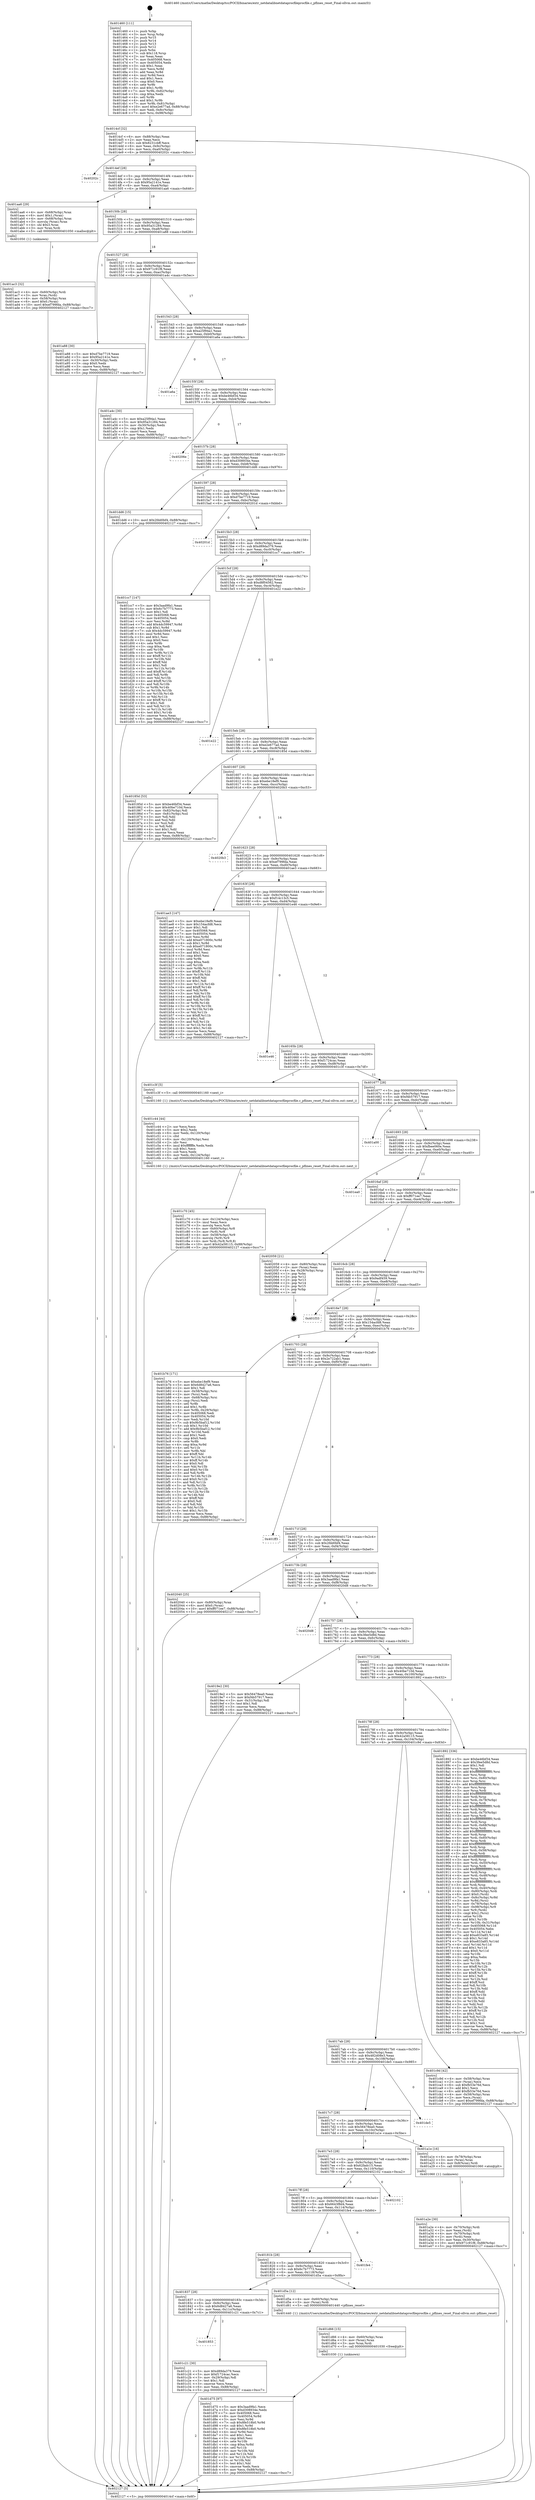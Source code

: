 digraph "0x401460" {
  label = "0x401460 (/mnt/c/Users/mathe/Desktop/tcc/POCII/binaries/extr_netdatalibnetdataprocfileprocfile.c_pflines_reset_Final-ollvm.out::main(0))"
  labelloc = "t"
  node[shape=record]

  Entry [label="",width=0.3,height=0.3,shape=circle,fillcolor=black,style=filled]
  "0x4014cf" [label="{
     0x4014cf [32]\l
     | [instrs]\l
     &nbsp;&nbsp;0x4014cf \<+6\>: mov -0x88(%rbp),%eax\l
     &nbsp;&nbsp;0x4014d5 \<+2\>: mov %eax,%ecx\l
     &nbsp;&nbsp;0x4014d7 \<+6\>: sub $0x8231cbff,%ecx\l
     &nbsp;&nbsp;0x4014dd \<+6\>: mov %eax,-0x9c(%rbp)\l
     &nbsp;&nbsp;0x4014e3 \<+6\>: mov %ecx,-0xa0(%rbp)\l
     &nbsp;&nbsp;0x4014e9 \<+6\>: je 000000000040202c \<main+0xbcc\>\l
  }"]
  "0x40202c" [label="{
     0x40202c\l
  }", style=dashed]
  "0x4014ef" [label="{
     0x4014ef [28]\l
     | [instrs]\l
     &nbsp;&nbsp;0x4014ef \<+5\>: jmp 00000000004014f4 \<main+0x94\>\l
     &nbsp;&nbsp;0x4014f4 \<+6\>: mov -0x9c(%rbp),%eax\l
     &nbsp;&nbsp;0x4014fa \<+5\>: sub $0x95a2141e,%eax\l
     &nbsp;&nbsp;0x4014ff \<+6\>: mov %eax,-0xa4(%rbp)\l
     &nbsp;&nbsp;0x401505 \<+6\>: je 0000000000401aa6 \<main+0x646\>\l
  }"]
  Exit [label="",width=0.3,height=0.3,shape=circle,fillcolor=black,style=filled,peripheries=2]
  "0x401aa6" [label="{
     0x401aa6 [29]\l
     | [instrs]\l
     &nbsp;&nbsp;0x401aa6 \<+4\>: mov -0x68(%rbp),%rax\l
     &nbsp;&nbsp;0x401aaa \<+6\>: movl $0x1,(%rax)\l
     &nbsp;&nbsp;0x401ab0 \<+4\>: mov -0x68(%rbp),%rax\l
     &nbsp;&nbsp;0x401ab4 \<+3\>: movslq (%rax),%rax\l
     &nbsp;&nbsp;0x401ab7 \<+4\>: shl $0x3,%rax\l
     &nbsp;&nbsp;0x401abb \<+3\>: mov %rax,%rdi\l
     &nbsp;&nbsp;0x401abe \<+5\>: call 0000000000401050 \<malloc@plt\>\l
     | [calls]\l
     &nbsp;&nbsp;0x401050 \{1\} (unknown)\l
  }"]
  "0x40150b" [label="{
     0x40150b [28]\l
     | [instrs]\l
     &nbsp;&nbsp;0x40150b \<+5\>: jmp 0000000000401510 \<main+0xb0\>\l
     &nbsp;&nbsp;0x401510 \<+6\>: mov -0x9c(%rbp),%eax\l
     &nbsp;&nbsp;0x401516 \<+5\>: sub $0x95a31284,%eax\l
     &nbsp;&nbsp;0x40151b \<+6\>: mov %eax,-0xa8(%rbp)\l
     &nbsp;&nbsp;0x401521 \<+6\>: je 0000000000401a88 \<main+0x628\>\l
  }"]
  "0x401d75" [label="{
     0x401d75 [97]\l
     | [instrs]\l
     &nbsp;&nbsp;0x401d75 \<+5\>: mov $0x3aad9fa1,%ecx\l
     &nbsp;&nbsp;0x401d7a \<+5\>: mov $0xd308934e,%edx\l
     &nbsp;&nbsp;0x401d7f \<+7\>: mov 0x405068,%esi\l
     &nbsp;&nbsp;0x401d86 \<+8\>: mov 0x405054,%r8d\l
     &nbsp;&nbsp;0x401d8e \<+3\>: mov %esi,%r9d\l
     &nbsp;&nbsp;0x401d91 \<+7\>: sub $0x8fe518b0,%r9d\l
     &nbsp;&nbsp;0x401d98 \<+4\>: sub $0x1,%r9d\l
     &nbsp;&nbsp;0x401d9c \<+7\>: add $0x8fe518b0,%r9d\l
     &nbsp;&nbsp;0x401da3 \<+4\>: imul %r9d,%esi\l
     &nbsp;&nbsp;0x401da7 \<+3\>: and $0x1,%esi\l
     &nbsp;&nbsp;0x401daa \<+3\>: cmp $0x0,%esi\l
     &nbsp;&nbsp;0x401dad \<+4\>: sete %r10b\l
     &nbsp;&nbsp;0x401db1 \<+4\>: cmp $0xa,%r8d\l
     &nbsp;&nbsp;0x401db5 \<+4\>: setl %r11b\l
     &nbsp;&nbsp;0x401db9 \<+3\>: mov %r10b,%bl\l
     &nbsp;&nbsp;0x401dbc \<+3\>: and %r11b,%bl\l
     &nbsp;&nbsp;0x401dbf \<+3\>: xor %r11b,%r10b\l
     &nbsp;&nbsp;0x401dc2 \<+3\>: or %r10b,%bl\l
     &nbsp;&nbsp;0x401dc5 \<+3\>: test $0x1,%bl\l
     &nbsp;&nbsp;0x401dc8 \<+3\>: cmovne %edx,%ecx\l
     &nbsp;&nbsp;0x401dcb \<+6\>: mov %ecx,-0x88(%rbp)\l
     &nbsp;&nbsp;0x401dd1 \<+5\>: jmp 0000000000402127 \<main+0xcc7\>\l
  }"]
  "0x401a88" [label="{
     0x401a88 [30]\l
     | [instrs]\l
     &nbsp;&nbsp;0x401a88 \<+5\>: mov $0xd7be7719,%eax\l
     &nbsp;&nbsp;0x401a8d \<+5\>: mov $0x95a2141e,%ecx\l
     &nbsp;&nbsp;0x401a92 \<+3\>: mov -0x30(%rbp),%edx\l
     &nbsp;&nbsp;0x401a95 \<+3\>: cmp $0x0,%edx\l
     &nbsp;&nbsp;0x401a98 \<+3\>: cmove %ecx,%eax\l
     &nbsp;&nbsp;0x401a9b \<+6\>: mov %eax,-0x88(%rbp)\l
     &nbsp;&nbsp;0x401aa1 \<+5\>: jmp 0000000000402127 \<main+0xcc7\>\l
  }"]
  "0x401527" [label="{
     0x401527 [28]\l
     | [instrs]\l
     &nbsp;&nbsp;0x401527 \<+5\>: jmp 000000000040152c \<main+0xcc\>\l
     &nbsp;&nbsp;0x40152c \<+6\>: mov -0x9c(%rbp),%eax\l
     &nbsp;&nbsp;0x401532 \<+5\>: sub $0x971c91f8,%eax\l
     &nbsp;&nbsp;0x401537 \<+6\>: mov %eax,-0xac(%rbp)\l
     &nbsp;&nbsp;0x40153d \<+6\>: je 0000000000401a4c \<main+0x5ec\>\l
  }"]
  "0x401d66" [label="{
     0x401d66 [15]\l
     | [instrs]\l
     &nbsp;&nbsp;0x401d66 \<+4\>: mov -0x60(%rbp),%rax\l
     &nbsp;&nbsp;0x401d6a \<+3\>: mov (%rax),%rax\l
     &nbsp;&nbsp;0x401d6d \<+3\>: mov %rax,%rdi\l
     &nbsp;&nbsp;0x401d70 \<+5\>: call 0000000000401030 \<free@plt\>\l
     | [calls]\l
     &nbsp;&nbsp;0x401030 \{1\} (unknown)\l
  }"]
  "0x401a4c" [label="{
     0x401a4c [30]\l
     | [instrs]\l
     &nbsp;&nbsp;0x401a4c \<+5\>: mov $0xa25f94a1,%eax\l
     &nbsp;&nbsp;0x401a51 \<+5\>: mov $0x95a31284,%ecx\l
     &nbsp;&nbsp;0x401a56 \<+3\>: mov -0x30(%rbp),%edx\l
     &nbsp;&nbsp;0x401a59 \<+3\>: cmp $0x1,%edx\l
     &nbsp;&nbsp;0x401a5c \<+3\>: cmovl %ecx,%eax\l
     &nbsp;&nbsp;0x401a5f \<+6\>: mov %eax,-0x88(%rbp)\l
     &nbsp;&nbsp;0x401a65 \<+5\>: jmp 0000000000402127 \<main+0xcc7\>\l
  }"]
  "0x401543" [label="{
     0x401543 [28]\l
     | [instrs]\l
     &nbsp;&nbsp;0x401543 \<+5\>: jmp 0000000000401548 \<main+0xe8\>\l
     &nbsp;&nbsp;0x401548 \<+6\>: mov -0x9c(%rbp),%eax\l
     &nbsp;&nbsp;0x40154e \<+5\>: sub $0xa25f94a1,%eax\l
     &nbsp;&nbsp;0x401553 \<+6\>: mov %eax,-0xb0(%rbp)\l
     &nbsp;&nbsp;0x401559 \<+6\>: je 0000000000401a6a \<main+0x60a\>\l
  }"]
  "0x401c70" [label="{
     0x401c70 [45]\l
     | [instrs]\l
     &nbsp;&nbsp;0x401c70 \<+6\>: mov -0x124(%rbp),%ecx\l
     &nbsp;&nbsp;0x401c76 \<+3\>: imul %eax,%ecx\l
     &nbsp;&nbsp;0x401c79 \<+3\>: movslq %ecx,%rdi\l
     &nbsp;&nbsp;0x401c7c \<+4\>: mov -0x60(%rbp),%r8\l
     &nbsp;&nbsp;0x401c80 \<+3\>: mov (%r8),%r8\l
     &nbsp;&nbsp;0x401c83 \<+4\>: mov -0x58(%rbp),%r9\l
     &nbsp;&nbsp;0x401c87 \<+3\>: movslq (%r9),%r9\l
     &nbsp;&nbsp;0x401c8a \<+4\>: mov %rdi,(%r8,%r9,8)\l
     &nbsp;&nbsp;0x401c8e \<+10\>: movl $0x42a58115,-0x88(%rbp)\l
     &nbsp;&nbsp;0x401c98 \<+5\>: jmp 0000000000402127 \<main+0xcc7\>\l
  }"]
  "0x401a6a" [label="{
     0x401a6a\l
  }", style=dashed]
  "0x40155f" [label="{
     0x40155f [28]\l
     | [instrs]\l
     &nbsp;&nbsp;0x40155f \<+5\>: jmp 0000000000401564 \<main+0x104\>\l
     &nbsp;&nbsp;0x401564 \<+6\>: mov -0x9c(%rbp),%eax\l
     &nbsp;&nbsp;0x40156a \<+5\>: sub $0xbe46bf34,%eax\l
     &nbsp;&nbsp;0x40156f \<+6\>: mov %eax,-0xb4(%rbp)\l
     &nbsp;&nbsp;0x401575 \<+6\>: je 000000000040206e \<main+0xc0e\>\l
  }"]
  "0x401c44" [label="{
     0x401c44 [44]\l
     | [instrs]\l
     &nbsp;&nbsp;0x401c44 \<+2\>: xor %ecx,%ecx\l
     &nbsp;&nbsp;0x401c46 \<+5\>: mov $0x2,%edx\l
     &nbsp;&nbsp;0x401c4b \<+6\>: mov %edx,-0x120(%rbp)\l
     &nbsp;&nbsp;0x401c51 \<+1\>: cltd\l
     &nbsp;&nbsp;0x401c52 \<+6\>: mov -0x120(%rbp),%esi\l
     &nbsp;&nbsp;0x401c58 \<+2\>: idiv %esi\l
     &nbsp;&nbsp;0x401c5a \<+6\>: imul $0xfffffffe,%edx,%edx\l
     &nbsp;&nbsp;0x401c60 \<+3\>: sub $0x1,%ecx\l
     &nbsp;&nbsp;0x401c63 \<+2\>: sub %ecx,%edx\l
     &nbsp;&nbsp;0x401c65 \<+6\>: mov %edx,-0x124(%rbp)\l
     &nbsp;&nbsp;0x401c6b \<+5\>: call 0000000000401160 \<next_i\>\l
     | [calls]\l
     &nbsp;&nbsp;0x401160 \{1\} (/mnt/c/Users/mathe/Desktop/tcc/POCII/binaries/extr_netdatalibnetdataprocfileprocfile.c_pflines_reset_Final-ollvm.out::next_i)\l
  }"]
  "0x40206e" [label="{
     0x40206e\l
  }", style=dashed]
  "0x40157b" [label="{
     0x40157b [28]\l
     | [instrs]\l
     &nbsp;&nbsp;0x40157b \<+5\>: jmp 0000000000401580 \<main+0x120\>\l
     &nbsp;&nbsp;0x401580 \<+6\>: mov -0x9c(%rbp),%eax\l
     &nbsp;&nbsp;0x401586 \<+5\>: sub $0xd308934e,%eax\l
     &nbsp;&nbsp;0x40158b \<+6\>: mov %eax,-0xb8(%rbp)\l
     &nbsp;&nbsp;0x401591 \<+6\>: je 0000000000401dd6 \<main+0x976\>\l
  }"]
  "0x401853" [label="{
     0x401853\l
  }", style=dashed]
  "0x401dd6" [label="{
     0x401dd6 [15]\l
     | [instrs]\l
     &nbsp;&nbsp;0x401dd6 \<+10\>: movl $0x2fdd0bf4,-0x88(%rbp)\l
     &nbsp;&nbsp;0x401de0 \<+5\>: jmp 0000000000402127 \<main+0xcc7\>\l
  }"]
  "0x401597" [label="{
     0x401597 [28]\l
     | [instrs]\l
     &nbsp;&nbsp;0x401597 \<+5\>: jmp 000000000040159c \<main+0x13c\>\l
     &nbsp;&nbsp;0x40159c \<+6\>: mov -0x9c(%rbp),%eax\l
     &nbsp;&nbsp;0x4015a2 \<+5\>: sub $0xd7be7719,%eax\l
     &nbsp;&nbsp;0x4015a7 \<+6\>: mov %eax,-0xbc(%rbp)\l
     &nbsp;&nbsp;0x4015ad \<+6\>: je 000000000040201d \<main+0xbbd\>\l
  }"]
  "0x401c21" [label="{
     0x401c21 [30]\l
     | [instrs]\l
     &nbsp;&nbsp;0x401c21 \<+5\>: mov $0xd89da379,%eax\l
     &nbsp;&nbsp;0x401c26 \<+5\>: mov $0xf1724cac,%ecx\l
     &nbsp;&nbsp;0x401c2b \<+3\>: mov -0x29(%rbp),%dl\l
     &nbsp;&nbsp;0x401c2e \<+3\>: test $0x1,%dl\l
     &nbsp;&nbsp;0x401c31 \<+3\>: cmovne %ecx,%eax\l
     &nbsp;&nbsp;0x401c34 \<+6\>: mov %eax,-0x88(%rbp)\l
     &nbsp;&nbsp;0x401c3a \<+5\>: jmp 0000000000402127 \<main+0xcc7\>\l
  }"]
  "0x40201d" [label="{
     0x40201d\l
  }", style=dashed]
  "0x4015b3" [label="{
     0x4015b3 [28]\l
     | [instrs]\l
     &nbsp;&nbsp;0x4015b3 \<+5\>: jmp 00000000004015b8 \<main+0x158\>\l
     &nbsp;&nbsp;0x4015b8 \<+6\>: mov -0x9c(%rbp),%eax\l
     &nbsp;&nbsp;0x4015be \<+5\>: sub $0xd89da379,%eax\l
     &nbsp;&nbsp;0x4015c3 \<+6\>: mov %eax,-0xc0(%rbp)\l
     &nbsp;&nbsp;0x4015c9 \<+6\>: je 0000000000401cc7 \<main+0x867\>\l
  }"]
  "0x401837" [label="{
     0x401837 [28]\l
     | [instrs]\l
     &nbsp;&nbsp;0x401837 \<+5\>: jmp 000000000040183c \<main+0x3dc\>\l
     &nbsp;&nbsp;0x40183c \<+6\>: mov -0x9c(%rbp),%eax\l
     &nbsp;&nbsp;0x401842 \<+5\>: sub $0x6d8427a6,%eax\l
     &nbsp;&nbsp;0x401847 \<+6\>: mov %eax,-0x11c(%rbp)\l
     &nbsp;&nbsp;0x40184d \<+6\>: je 0000000000401c21 \<main+0x7c1\>\l
  }"]
  "0x401cc7" [label="{
     0x401cc7 [147]\l
     | [instrs]\l
     &nbsp;&nbsp;0x401cc7 \<+5\>: mov $0x3aad9fa1,%eax\l
     &nbsp;&nbsp;0x401ccc \<+5\>: mov $0x6c7b7773,%ecx\l
     &nbsp;&nbsp;0x401cd1 \<+2\>: mov $0x1,%dl\l
     &nbsp;&nbsp;0x401cd3 \<+7\>: mov 0x405068,%esi\l
     &nbsp;&nbsp;0x401cda \<+7\>: mov 0x405054,%edi\l
     &nbsp;&nbsp;0x401ce1 \<+3\>: mov %esi,%r8d\l
     &nbsp;&nbsp;0x401ce4 \<+7\>: add $0x4dc59947,%r8d\l
     &nbsp;&nbsp;0x401ceb \<+4\>: sub $0x1,%r8d\l
     &nbsp;&nbsp;0x401cef \<+7\>: sub $0x4dc59947,%r8d\l
     &nbsp;&nbsp;0x401cf6 \<+4\>: imul %r8d,%esi\l
     &nbsp;&nbsp;0x401cfa \<+3\>: and $0x1,%esi\l
     &nbsp;&nbsp;0x401cfd \<+3\>: cmp $0x0,%esi\l
     &nbsp;&nbsp;0x401d00 \<+4\>: sete %r9b\l
     &nbsp;&nbsp;0x401d04 \<+3\>: cmp $0xa,%edi\l
     &nbsp;&nbsp;0x401d07 \<+4\>: setl %r10b\l
     &nbsp;&nbsp;0x401d0b \<+3\>: mov %r9b,%r11b\l
     &nbsp;&nbsp;0x401d0e \<+4\>: xor $0xff,%r11b\l
     &nbsp;&nbsp;0x401d12 \<+3\>: mov %r10b,%bl\l
     &nbsp;&nbsp;0x401d15 \<+3\>: xor $0xff,%bl\l
     &nbsp;&nbsp;0x401d18 \<+3\>: xor $0x1,%dl\l
     &nbsp;&nbsp;0x401d1b \<+3\>: mov %r11b,%r14b\l
     &nbsp;&nbsp;0x401d1e \<+4\>: and $0xff,%r14b\l
     &nbsp;&nbsp;0x401d22 \<+3\>: and %dl,%r9b\l
     &nbsp;&nbsp;0x401d25 \<+3\>: mov %bl,%r15b\l
     &nbsp;&nbsp;0x401d28 \<+4\>: and $0xff,%r15b\l
     &nbsp;&nbsp;0x401d2c \<+3\>: and %dl,%r10b\l
     &nbsp;&nbsp;0x401d2f \<+3\>: or %r9b,%r14b\l
     &nbsp;&nbsp;0x401d32 \<+3\>: or %r10b,%r15b\l
     &nbsp;&nbsp;0x401d35 \<+3\>: xor %r15b,%r14b\l
     &nbsp;&nbsp;0x401d38 \<+3\>: or %bl,%r11b\l
     &nbsp;&nbsp;0x401d3b \<+4\>: xor $0xff,%r11b\l
     &nbsp;&nbsp;0x401d3f \<+3\>: or $0x1,%dl\l
     &nbsp;&nbsp;0x401d42 \<+3\>: and %dl,%r11b\l
     &nbsp;&nbsp;0x401d45 \<+3\>: or %r11b,%r14b\l
     &nbsp;&nbsp;0x401d48 \<+4\>: test $0x1,%r14b\l
     &nbsp;&nbsp;0x401d4c \<+3\>: cmovne %ecx,%eax\l
     &nbsp;&nbsp;0x401d4f \<+6\>: mov %eax,-0x88(%rbp)\l
     &nbsp;&nbsp;0x401d55 \<+5\>: jmp 0000000000402127 \<main+0xcc7\>\l
  }"]
  "0x4015cf" [label="{
     0x4015cf [28]\l
     | [instrs]\l
     &nbsp;&nbsp;0x4015cf \<+5\>: jmp 00000000004015d4 \<main+0x174\>\l
     &nbsp;&nbsp;0x4015d4 \<+6\>: mov -0x9c(%rbp),%eax\l
     &nbsp;&nbsp;0x4015da \<+5\>: sub $0xd8f04562,%eax\l
     &nbsp;&nbsp;0x4015df \<+6\>: mov %eax,-0xc4(%rbp)\l
     &nbsp;&nbsp;0x4015e5 \<+6\>: je 0000000000401e22 \<main+0x9c2\>\l
  }"]
  "0x401d5a" [label="{
     0x401d5a [12]\l
     | [instrs]\l
     &nbsp;&nbsp;0x401d5a \<+4\>: mov -0x60(%rbp),%rax\l
     &nbsp;&nbsp;0x401d5e \<+3\>: mov (%rax),%rdi\l
     &nbsp;&nbsp;0x401d61 \<+5\>: call 0000000000401440 \<pflines_reset\>\l
     | [calls]\l
     &nbsp;&nbsp;0x401440 \{1\} (/mnt/c/Users/mathe/Desktop/tcc/POCII/binaries/extr_netdatalibnetdataprocfileprocfile.c_pflines_reset_Final-ollvm.out::pflines_reset)\l
  }"]
  "0x401e22" [label="{
     0x401e22\l
  }", style=dashed]
  "0x4015eb" [label="{
     0x4015eb [28]\l
     | [instrs]\l
     &nbsp;&nbsp;0x4015eb \<+5\>: jmp 00000000004015f0 \<main+0x190\>\l
     &nbsp;&nbsp;0x4015f0 \<+6\>: mov -0x9c(%rbp),%eax\l
     &nbsp;&nbsp;0x4015f6 \<+5\>: sub $0xe2e677ad,%eax\l
     &nbsp;&nbsp;0x4015fb \<+6\>: mov %eax,-0xc8(%rbp)\l
     &nbsp;&nbsp;0x401601 \<+6\>: je 000000000040185d \<main+0x3fd\>\l
  }"]
  "0x40181b" [label="{
     0x40181b [28]\l
     | [instrs]\l
     &nbsp;&nbsp;0x40181b \<+5\>: jmp 0000000000401820 \<main+0x3c0\>\l
     &nbsp;&nbsp;0x401820 \<+6\>: mov -0x9c(%rbp),%eax\l
     &nbsp;&nbsp;0x401826 \<+5\>: sub $0x6c7b7773,%eax\l
     &nbsp;&nbsp;0x40182b \<+6\>: mov %eax,-0x118(%rbp)\l
     &nbsp;&nbsp;0x401831 \<+6\>: je 0000000000401d5a \<main+0x8fa\>\l
  }"]
  "0x40185d" [label="{
     0x40185d [53]\l
     | [instrs]\l
     &nbsp;&nbsp;0x40185d \<+5\>: mov $0xbe46bf34,%eax\l
     &nbsp;&nbsp;0x401862 \<+5\>: mov $0x40be710d,%ecx\l
     &nbsp;&nbsp;0x401867 \<+6\>: mov -0x82(%rbp),%dl\l
     &nbsp;&nbsp;0x40186d \<+7\>: mov -0x81(%rbp),%sil\l
     &nbsp;&nbsp;0x401874 \<+3\>: mov %dl,%dil\l
     &nbsp;&nbsp;0x401877 \<+3\>: and %sil,%dil\l
     &nbsp;&nbsp;0x40187a \<+3\>: xor %sil,%dl\l
     &nbsp;&nbsp;0x40187d \<+3\>: or %dl,%dil\l
     &nbsp;&nbsp;0x401880 \<+4\>: test $0x1,%dil\l
     &nbsp;&nbsp;0x401884 \<+3\>: cmovne %ecx,%eax\l
     &nbsp;&nbsp;0x401887 \<+6\>: mov %eax,-0x88(%rbp)\l
     &nbsp;&nbsp;0x40188d \<+5\>: jmp 0000000000402127 \<main+0xcc7\>\l
  }"]
  "0x401607" [label="{
     0x401607 [28]\l
     | [instrs]\l
     &nbsp;&nbsp;0x401607 \<+5\>: jmp 000000000040160c \<main+0x1ac\>\l
     &nbsp;&nbsp;0x40160c \<+6\>: mov -0x9c(%rbp),%eax\l
     &nbsp;&nbsp;0x401612 \<+5\>: sub $0xebe18ef9,%eax\l
     &nbsp;&nbsp;0x401617 \<+6\>: mov %eax,-0xcc(%rbp)\l
     &nbsp;&nbsp;0x40161d \<+6\>: je 00000000004020b3 \<main+0xc53\>\l
  }"]
  "0x402127" [label="{
     0x402127 [5]\l
     | [instrs]\l
     &nbsp;&nbsp;0x402127 \<+5\>: jmp 00000000004014cf \<main+0x6f\>\l
  }"]
  "0x401460" [label="{
     0x401460 [111]\l
     | [instrs]\l
     &nbsp;&nbsp;0x401460 \<+1\>: push %rbp\l
     &nbsp;&nbsp;0x401461 \<+3\>: mov %rsp,%rbp\l
     &nbsp;&nbsp;0x401464 \<+2\>: push %r15\l
     &nbsp;&nbsp;0x401466 \<+2\>: push %r14\l
     &nbsp;&nbsp;0x401468 \<+2\>: push %r13\l
     &nbsp;&nbsp;0x40146a \<+2\>: push %r12\l
     &nbsp;&nbsp;0x40146c \<+1\>: push %rbx\l
     &nbsp;&nbsp;0x40146d \<+7\>: sub $0x118,%rsp\l
     &nbsp;&nbsp;0x401474 \<+2\>: xor %eax,%eax\l
     &nbsp;&nbsp;0x401476 \<+7\>: mov 0x405068,%ecx\l
     &nbsp;&nbsp;0x40147d \<+7\>: mov 0x405054,%edx\l
     &nbsp;&nbsp;0x401484 \<+3\>: sub $0x1,%eax\l
     &nbsp;&nbsp;0x401487 \<+3\>: mov %ecx,%r8d\l
     &nbsp;&nbsp;0x40148a \<+3\>: add %eax,%r8d\l
     &nbsp;&nbsp;0x40148d \<+4\>: imul %r8d,%ecx\l
     &nbsp;&nbsp;0x401491 \<+3\>: and $0x1,%ecx\l
     &nbsp;&nbsp;0x401494 \<+3\>: cmp $0x0,%ecx\l
     &nbsp;&nbsp;0x401497 \<+4\>: sete %r9b\l
     &nbsp;&nbsp;0x40149b \<+4\>: and $0x1,%r9b\l
     &nbsp;&nbsp;0x40149f \<+7\>: mov %r9b,-0x82(%rbp)\l
     &nbsp;&nbsp;0x4014a6 \<+3\>: cmp $0xa,%edx\l
     &nbsp;&nbsp;0x4014a9 \<+4\>: setl %r9b\l
     &nbsp;&nbsp;0x4014ad \<+4\>: and $0x1,%r9b\l
     &nbsp;&nbsp;0x4014b1 \<+7\>: mov %r9b,-0x81(%rbp)\l
     &nbsp;&nbsp;0x4014b8 \<+10\>: movl $0xe2e677ad,-0x88(%rbp)\l
     &nbsp;&nbsp;0x4014c2 \<+6\>: mov %edi,-0x8c(%rbp)\l
     &nbsp;&nbsp;0x4014c8 \<+7\>: mov %rsi,-0x98(%rbp)\l
  }"]
  "0x401fe4" [label="{
     0x401fe4\l
  }", style=dashed]
  "0x4020b3" [label="{
     0x4020b3\l
  }", style=dashed]
  "0x401623" [label="{
     0x401623 [28]\l
     | [instrs]\l
     &nbsp;&nbsp;0x401623 \<+5\>: jmp 0000000000401628 \<main+0x1c8\>\l
     &nbsp;&nbsp;0x401628 \<+6\>: mov -0x9c(%rbp),%eax\l
     &nbsp;&nbsp;0x40162e \<+5\>: sub $0xef799fda,%eax\l
     &nbsp;&nbsp;0x401633 \<+6\>: mov %eax,-0xd0(%rbp)\l
     &nbsp;&nbsp;0x401639 \<+6\>: je 0000000000401ae3 \<main+0x683\>\l
  }"]
  "0x4017ff" [label="{
     0x4017ff [28]\l
     | [instrs]\l
     &nbsp;&nbsp;0x4017ff \<+5\>: jmp 0000000000401804 \<main+0x3a4\>\l
     &nbsp;&nbsp;0x401804 \<+6\>: mov -0x9c(%rbp),%eax\l
     &nbsp;&nbsp;0x40180a \<+5\>: sub $0x6643f8d4,%eax\l
     &nbsp;&nbsp;0x40180f \<+6\>: mov %eax,-0x114(%rbp)\l
     &nbsp;&nbsp;0x401815 \<+6\>: je 0000000000401fe4 \<main+0xb84\>\l
  }"]
  "0x401ae3" [label="{
     0x401ae3 [147]\l
     | [instrs]\l
     &nbsp;&nbsp;0x401ae3 \<+5\>: mov $0xebe18ef9,%eax\l
     &nbsp;&nbsp;0x401ae8 \<+5\>: mov $0x154acfd8,%ecx\l
     &nbsp;&nbsp;0x401aed \<+2\>: mov $0x1,%dl\l
     &nbsp;&nbsp;0x401aef \<+7\>: mov 0x405068,%esi\l
     &nbsp;&nbsp;0x401af6 \<+7\>: mov 0x405054,%edi\l
     &nbsp;&nbsp;0x401afd \<+3\>: mov %esi,%r8d\l
     &nbsp;&nbsp;0x401b00 \<+7\>: add $0xe071800c,%r8d\l
     &nbsp;&nbsp;0x401b07 \<+4\>: sub $0x1,%r8d\l
     &nbsp;&nbsp;0x401b0b \<+7\>: sub $0xe071800c,%r8d\l
     &nbsp;&nbsp;0x401b12 \<+4\>: imul %r8d,%esi\l
     &nbsp;&nbsp;0x401b16 \<+3\>: and $0x1,%esi\l
     &nbsp;&nbsp;0x401b19 \<+3\>: cmp $0x0,%esi\l
     &nbsp;&nbsp;0x401b1c \<+4\>: sete %r9b\l
     &nbsp;&nbsp;0x401b20 \<+3\>: cmp $0xa,%edi\l
     &nbsp;&nbsp;0x401b23 \<+4\>: setl %r10b\l
     &nbsp;&nbsp;0x401b27 \<+3\>: mov %r9b,%r11b\l
     &nbsp;&nbsp;0x401b2a \<+4\>: xor $0xff,%r11b\l
     &nbsp;&nbsp;0x401b2e \<+3\>: mov %r10b,%bl\l
     &nbsp;&nbsp;0x401b31 \<+3\>: xor $0xff,%bl\l
     &nbsp;&nbsp;0x401b34 \<+3\>: xor $0x1,%dl\l
     &nbsp;&nbsp;0x401b37 \<+3\>: mov %r11b,%r14b\l
     &nbsp;&nbsp;0x401b3a \<+4\>: and $0xff,%r14b\l
     &nbsp;&nbsp;0x401b3e \<+3\>: and %dl,%r9b\l
     &nbsp;&nbsp;0x401b41 \<+3\>: mov %bl,%r15b\l
     &nbsp;&nbsp;0x401b44 \<+4\>: and $0xff,%r15b\l
     &nbsp;&nbsp;0x401b48 \<+3\>: and %dl,%r10b\l
     &nbsp;&nbsp;0x401b4b \<+3\>: or %r9b,%r14b\l
     &nbsp;&nbsp;0x401b4e \<+3\>: or %r10b,%r15b\l
     &nbsp;&nbsp;0x401b51 \<+3\>: xor %r15b,%r14b\l
     &nbsp;&nbsp;0x401b54 \<+3\>: or %bl,%r11b\l
     &nbsp;&nbsp;0x401b57 \<+4\>: xor $0xff,%r11b\l
     &nbsp;&nbsp;0x401b5b \<+3\>: or $0x1,%dl\l
     &nbsp;&nbsp;0x401b5e \<+3\>: and %dl,%r11b\l
     &nbsp;&nbsp;0x401b61 \<+3\>: or %r11b,%r14b\l
     &nbsp;&nbsp;0x401b64 \<+4\>: test $0x1,%r14b\l
     &nbsp;&nbsp;0x401b68 \<+3\>: cmovne %ecx,%eax\l
     &nbsp;&nbsp;0x401b6b \<+6\>: mov %eax,-0x88(%rbp)\l
     &nbsp;&nbsp;0x401b71 \<+5\>: jmp 0000000000402127 \<main+0xcc7\>\l
  }"]
  "0x40163f" [label="{
     0x40163f [28]\l
     | [instrs]\l
     &nbsp;&nbsp;0x40163f \<+5\>: jmp 0000000000401644 \<main+0x1e4\>\l
     &nbsp;&nbsp;0x401644 \<+6\>: mov -0x9c(%rbp),%eax\l
     &nbsp;&nbsp;0x40164a \<+5\>: sub $0xf14c13c5,%eax\l
     &nbsp;&nbsp;0x40164f \<+6\>: mov %eax,-0xd4(%rbp)\l
     &nbsp;&nbsp;0x401655 \<+6\>: je 0000000000401e46 \<main+0x9e6\>\l
  }"]
  "0x402102" [label="{
     0x402102\l
  }", style=dashed]
  "0x401e46" [label="{
     0x401e46\l
  }", style=dashed]
  "0x40165b" [label="{
     0x40165b [28]\l
     | [instrs]\l
     &nbsp;&nbsp;0x40165b \<+5\>: jmp 0000000000401660 \<main+0x200\>\l
     &nbsp;&nbsp;0x401660 \<+6\>: mov -0x9c(%rbp),%eax\l
     &nbsp;&nbsp;0x401666 \<+5\>: sub $0xf1724cac,%eax\l
     &nbsp;&nbsp;0x40166b \<+6\>: mov %eax,-0xd8(%rbp)\l
     &nbsp;&nbsp;0x401671 \<+6\>: je 0000000000401c3f \<main+0x7df\>\l
  }"]
  "0x401ac3" [label="{
     0x401ac3 [32]\l
     | [instrs]\l
     &nbsp;&nbsp;0x401ac3 \<+4\>: mov -0x60(%rbp),%rdi\l
     &nbsp;&nbsp;0x401ac7 \<+3\>: mov %rax,(%rdi)\l
     &nbsp;&nbsp;0x401aca \<+4\>: mov -0x58(%rbp),%rax\l
     &nbsp;&nbsp;0x401ace \<+6\>: movl $0x0,(%rax)\l
     &nbsp;&nbsp;0x401ad4 \<+10\>: movl $0xef799fda,-0x88(%rbp)\l
     &nbsp;&nbsp;0x401ade \<+5\>: jmp 0000000000402127 \<main+0xcc7\>\l
  }"]
  "0x401c3f" [label="{
     0x401c3f [5]\l
     | [instrs]\l
     &nbsp;&nbsp;0x401c3f \<+5\>: call 0000000000401160 \<next_i\>\l
     | [calls]\l
     &nbsp;&nbsp;0x401160 \{1\} (/mnt/c/Users/mathe/Desktop/tcc/POCII/binaries/extr_netdatalibnetdataprocfileprocfile.c_pflines_reset_Final-ollvm.out::next_i)\l
  }"]
  "0x401677" [label="{
     0x401677 [28]\l
     | [instrs]\l
     &nbsp;&nbsp;0x401677 \<+5\>: jmp 000000000040167c \<main+0x21c\>\l
     &nbsp;&nbsp;0x40167c \<+6\>: mov -0x9c(%rbp),%eax\l
     &nbsp;&nbsp;0x401682 \<+5\>: sub $0xf4b57917,%eax\l
     &nbsp;&nbsp;0x401687 \<+6\>: mov %eax,-0xdc(%rbp)\l
     &nbsp;&nbsp;0x40168d \<+6\>: je 0000000000401a00 \<main+0x5a0\>\l
  }"]
  "0x401a2e" [label="{
     0x401a2e [30]\l
     | [instrs]\l
     &nbsp;&nbsp;0x401a2e \<+4\>: mov -0x70(%rbp),%rdi\l
     &nbsp;&nbsp;0x401a32 \<+2\>: mov %eax,(%rdi)\l
     &nbsp;&nbsp;0x401a34 \<+4\>: mov -0x70(%rbp),%rdi\l
     &nbsp;&nbsp;0x401a38 \<+2\>: mov (%rdi),%eax\l
     &nbsp;&nbsp;0x401a3a \<+3\>: mov %eax,-0x30(%rbp)\l
     &nbsp;&nbsp;0x401a3d \<+10\>: movl $0x971c91f8,-0x88(%rbp)\l
     &nbsp;&nbsp;0x401a47 \<+5\>: jmp 0000000000402127 \<main+0xcc7\>\l
  }"]
  "0x401a00" [label="{
     0x401a00\l
  }", style=dashed]
  "0x401693" [label="{
     0x401693 [28]\l
     | [instrs]\l
     &nbsp;&nbsp;0x401693 \<+5\>: jmp 0000000000401698 \<main+0x238\>\l
     &nbsp;&nbsp;0x401698 \<+6\>: mov -0x9c(%rbp),%eax\l
     &nbsp;&nbsp;0x40169e \<+5\>: sub $0xfbee060e,%eax\l
     &nbsp;&nbsp;0x4016a3 \<+6\>: mov %eax,-0xe0(%rbp)\l
     &nbsp;&nbsp;0x4016a9 \<+6\>: je 0000000000401ea0 \<main+0xa40\>\l
  }"]
  "0x4017e3" [label="{
     0x4017e3 [28]\l
     | [instrs]\l
     &nbsp;&nbsp;0x4017e3 \<+5\>: jmp 00000000004017e8 \<main+0x388\>\l
     &nbsp;&nbsp;0x4017e8 \<+6\>: mov -0x9c(%rbp),%eax\l
     &nbsp;&nbsp;0x4017ee \<+5\>: sub $0x62fadc15,%eax\l
     &nbsp;&nbsp;0x4017f3 \<+6\>: mov %eax,-0x110(%rbp)\l
     &nbsp;&nbsp;0x4017f9 \<+6\>: je 0000000000402102 \<main+0xca2\>\l
  }"]
  "0x401ea0" [label="{
     0x401ea0\l
  }", style=dashed]
  "0x4016af" [label="{
     0x4016af [28]\l
     | [instrs]\l
     &nbsp;&nbsp;0x4016af \<+5\>: jmp 00000000004016b4 \<main+0x254\>\l
     &nbsp;&nbsp;0x4016b4 \<+6\>: mov -0x9c(%rbp),%eax\l
     &nbsp;&nbsp;0x4016ba \<+5\>: sub $0xff071ee7,%eax\l
     &nbsp;&nbsp;0x4016bf \<+6\>: mov %eax,-0xe4(%rbp)\l
     &nbsp;&nbsp;0x4016c5 \<+6\>: je 0000000000402059 \<main+0xbf9\>\l
  }"]
  "0x401a1e" [label="{
     0x401a1e [16]\l
     | [instrs]\l
     &nbsp;&nbsp;0x401a1e \<+4\>: mov -0x78(%rbp),%rax\l
     &nbsp;&nbsp;0x401a22 \<+3\>: mov (%rax),%rax\l
     &nbsp;&nbsp;0x401a25 \<+4\>: mov 0x8(%rax),%rdi\l
     &nbsp;&nbsp;0x401a29 \<+5\>: call 0000000000401060 \<atoi@plt\>\l
     | [calls]\l
     &nbsp;&nbsp;0x401060 \{1\} (unknown)\l
  }"]
  "0x402059" [label="{
     0x402059 [21]\l
     | [instrs]\l
     &nbsp;&nbsp;0x402059 \<+4\>: mov -0x80(%rbp),%rax\l
     &nbsp;&nbsp;0x40205d \<+2\>: mov (%rax),%eax\l
     &nbsp;&nbsp;0x40205f \<+4\>: lea -0x28(%rbp),%rsp\l
     &nbsp;&nbsp;0x402063 \<+1\>: pop %rbx\l
     &nbsp;&nbsp;0x402064 \<+2\>: pop %r12\l
     &nbsp;&nbsp;0x402066 \<+2\>: pop %r13\l
     &nbsp;&nbsp;0x402068 \<+2\>: pop %r14\l
     &nbsp;&nbsp;0x40206a \<+2\>: pop %r15\l
     &nbsp;&nbsp;0x40206c \<+1\>: pop %rbp\l
     &nbsp;&nbsp;0x40206d \<+1\>: ret\l
  }"]
  "0x4016cb" [label="{
     0x4016cb [28]\l
     | [instrs]\l
     &nbsp;&nbsp;0x4016cb \<+5\>: jmp 00000000004016d0 \<main+0x270\>\l
     &nbsp;&nbsp;0x4016d0 \<+6\>: mov -0x9c(%rbp),%eax\l
     &nbsp;&nbsp;0x4016d6 \<+5\>: sub $0x9adf459,%eax\l
     &nbsp;&nbsp;0x4016db \<+6\>: mov %eax,-0xe8(%rbp)\l
     &nbsp;&nbsp;0x4016e1 \<+6\>: je 0000000000401f33 \<main+0xad3\>\l
  }"]
  "0x4017c7" [label="{
     0x4017c7 [28]\l
     | [instrs]\l
     &nbsp;&nbsp;0x4017c7 \<+5\>: jmp 00000000004017cc \<main+0x36c\>\l
     &nbsp;&nbsp;0x4017cc \<+6\>: mov -0x9c(%rbp),%eax\l
     &nbsp;&nbsp;0x4017d2 \<+5\>: sub $0x56478ea0,%eax\l
     &nbsp;&nbsp;0x4017d7 \<+6\>: mov %eax,-0x10c(%rbp)\l
     &nbsp;&nbsp;0x4017dd \<+6\>: je 0000000000401a1e \<main+0x5be\>\l
  }"]
  "0x401f33" [label="{
     0x401f33\l
  }", style=dashed]
  "0x4016e7" [label="{
     0x4016e7 [28]\l
     | [instrs]\l
     &nbsp;&nbsp;0x4016e7 \<+5\>: jmp 00000000004016ec \<main+0x28c\>\l
     &nbsp;&nbsp;0x4016ec \<+6\>: mov -0x9c(%rbp),%eax\l
     &nbsp;&nbsp;0x4016f2 \<+5\>: sub $0x154acfd8,%eax\l
     &nbsp;&nbsp;0x4016f7 \<+6\>: mov %eax,-0xec(%rbp)\l
     &nbsp;&nbsp;0x4016fd \<+6\>: je 0000000000401b76 \<main+0x716\>\l
  }"]
  "0x401de5" [label="{
     0x401de5\l
  }", style=dashed]
  "0x401b76" [label="{
     0x401b76 [171]\l
     | [instrs]\l
     &nbsp;&nbsp;0x401b76 \<+5\>: mov $0xebe18ef9,%eax\l
     &nbsp;&nbsp;0x401b7b \<+5\>: mov $0x6d8427a6,%ecx\l
     &nbsp;&nbsp;0x401b80 \<+2\>: mov $0x1,%dl\l
     &nbsp;&nbsp;0x401b82 \<+4\>: mov -0x58(%rbp),%rsi\l
     &nbsp;&nbsp;0x401b86 \<+2\>: mov (%rsi),%edi\l
     &nbsp;&nbsp;0x401b88 \<+4\>: mov -0x68(%rbp),%rsi\l
     &nbsp;&nbsp;0x401b8c \<+2\>: cmp (%rsi),%edi\l
     &nbsp;&nbsp;0x401b8e \<+4\>: setl %r8b\l
     &nbsp;&nbsp;0x401b92 \<+4\>: and $0x1,%r8b\l
     &nbsp;&nbsp;0x401b96 \<+4\>: mov %r8b,-0x29(%rbp)\l
     &nbsp;&nbsp;0x401b9a \<+7\>: mov 0x405068,%edi\l
     &nbsp;&nbsp;0x401ba1 \<+8\>: mov 0x405054,%r9d\l
     &nbsp;&nbsp;0x401ba9 \<+3\>: mov %edi,%r10d\l
     &nbsp;&nbsp;0x401bac \<+7\>: sub $0x9b5baf12,%r10d\l
     &nbsp;&nbsp;0x401bb3 \<+4\>: sub $0x1,%r10d\l
     &nbsp;&nbsp;0x401bb7 \<+7\>: add $0x9b5baf12,%r10d\l
     &nbsp;&nbsp;0x401bbe \<+4\>: imul %r10d,%edi\l
     &nbsp;&nbsp;0x401bc2 \<+3\>: and $0x1,%edi\l
     &nbsp;&nbsp;0x401bc5 \<+3\>: cmp $0x0,%edi\l
     &nbsp;&nbsp;0x401bc8 \<+4\>: sete %r8b\l
     &nbsp;&nbsp;0x401bcc \<+4\>: cmp $0xa,%r9d\l
     &nbsp;&nbsp;0x401bd0 \<+4\>: setl %r11b\l
     &nbsp;&nbsp;0x401bd4 \<+3\>: mov %r8b,%bl\l
     &nbsp;&nbsp;0x401bd7 \<+3\>: xor $0xff,%bl\l
     &nbsp;&nbsp;0x401bda \<+3\>: mov %r11b,%r14b\l
     &nbsp;&nbsp;0x401bdd \<+4\>: xor $0xff,%r14b\l
     &nbsp;&nbsp;0x401be1 \<+3\>: xor $0x0,%dl\l
     &nbsp;&nbsp;0x401be4 \<+3\>: mov %bl,%r15b\l
     &nbsp;&nbsp;0x401be7 \<+4\>: and $0x0,%r15b\l
     &nbsp;&nbsp;0x401beb \<+3\>: and %dl,%r8b\l
     &nbsp;&nbsp;0x401bee \<+3\>: mov %r14b,%r12b\l
     &nbsp;&nbsp;0x401bf1 \<+4\>: and $0x0,%r12b\l
     &nbsp;&nbsp;0x401bf5 \<+3\>: and %dl,%r11b\l
     &nbsp;&nbsp;0x401bf8 \<+3\>: or %r8b,%r15b\l
     &nbsp;&nbsp;0x401bfb \<+3\>: or %r11b,%r12b\l
     &nbsp;&nbsp;0x401bfe \<+3\>: xor %r12b,%r15b\l
     &nbsp;&nbsp;0x401c01 \<+3\>: or %r14b,%bl\l
     &nbsp;&nbsp;0x401c04 \<+3\>: xor $0xff,%bl\l
     &nbsp;&nbsp;0x401c07 \<+3\>: or $0x0,%dl\l
     &nbsp;&nbsp;0x401c0a \<+2\>: and %dl,%bl\l
     &nbsp;&nbsp;0x401c0c \<+3\>: or %bl,%r15b\l
     &nbsp;&nbsp;0x401c0f \<+4\>: test $0x1,%r15b\l
     &nbsp;&nbsp;0x401c13 \<+3\>: cmovne %ecx,%eax\l
     &nbsp;&nbsp;0x401c16 \<+6\>: mov %eax,-0x88(%rbp)\l
     &nbsp;&nbsp;0x401c1c \<+5\>: jmp 0000000000402127 \<main+0xcc7\>\l
  }"]
  "0x401703" [label="{
     0x401703 [28]\l
     | [instrs]\l
     &nbsp;&nbsp;0x401703 \<+5\>: jmp 0000000000401708 \<main+0x2a8\>\l
     &nbsp;&nbsp;0x401708 \<+6\>: mov -0x9c(%rbp),%eax\l
     &nbsp;&nbsp;0x40170e \<+5\>: sub $0x2e722ab1,%eax\l
     &nbsp;&nbsp;0x401713 \<+6\>: mov %eax,-0xf0(%rbp)\l
     &nbsp;&nbsp;0x401719 \<+6\>: je 0000000000401ff3 \<main+0xb93\>\l
  }"]
  "0x4017ab" [label="{
     0x4017ab [28]\l
     | [instrs]\l
     &nbsp;&nbsp;0x4017ab \<+5\>: jmp 00000000004017b0 \<main+0x350\>\l
     &nbsp;&nbsp;0x4017b0 \<+6\>: mov -0x9c(%rbp),%eax\l
     &nbsp;&nbsp;0x4017b6 \<+5\>: sub $0x482d08e3,%eax\l
     &nbsp;&nbsp;0x4017bb \<+6\>: mov %eax,-0x108(%rbp)\l
     &nbsp;&nbsp;0x4017c1 \<+6\>: je 0000000000401de5 \<main+0x985\>\l
  }"]
  "0x401ff3" [label="{
     0x401ff3\l
  }", style=dashed]
  "0x40171f" [label="{
     0x40171f [28]\l
     | [instrs]\l
     &nbsp;&nbsp;0x40171f \<+5\>: jmp 0000000000401724 \<main+0x2c4\>\l
     &nbsp;&nbsp;0x401724 \<+6\>: mov -0x9c(%rbp),%eax\l
     &nbsp;&nbsp;0x40172a \<+5\>: sub $0x2fdd0bf4,%eax\l
     &nbsp;&nbsp;0x40172f \<+6\>: mov %eax,-0xf4(%rbp)\l
     &nbsp;&nbsp;0x401735 \<+6\>: je 0000000000402040 \<main+0xbe0\>\l
  }"]
  "0x401c9d" [label="{
     0x401c9d [42]\l
     | [instrs]\l
     &nbsp;&nbsp;0x401c9d \<+4\>: mov -0x58(%rbp),%rax\l
     &nbsp;&nbsp;0x401ca1 \<+2\>: mov (%rax),%ecx\l
     &nbsp;&nbsp;0x401ca3 \<+6\>: sub $0xfb53e76d,%ecx\l
     &nbsp;&nbsp;0x401ca9 \<+3\>: add $0x1,%ecx\l
     &nbsp;&nbsp;0x401cac \<+6\>: add $0xfb53e76d,%ecx\l
     &nbsp;&nbsp;0x401cb2 \<+4\>: mov -0x58(%rbp),%rax\l
     &nbsp;&nbsp;0x401cb6 \<+2\>: mov %ecx,(%rax)\l
     &nbsp;&nbsp;0x401cb8 \<+10\>: movl $0xef799fda,-0x88(%rbp)\l
     &nbsp;&nbsp;0x401cc2 \<+5\>: jmp 0000000000402127 \<main+0xcc7\>\l
  }"]
  "0x402040" [label="{
     0x402040 [25]\l
     | [instrs]\l
     &nbsp;&nbsp;0x402040 \<+4\>: mov -0x80(%rbp),%rax\l
     &nbsp;&nbsp;0x402044 \<+6\>: movl $0x0,(%rax)\l
     &nbsp;&nbsp;0x40204a \<+10\>: movl $0xff071ee7,-0x88(%rbp)\l
     &nbsp;&nbsp;0x402054 \<+5\>: jmp 0000000000402127 \<main+0xcc7\>\l
  }"]
  "0x40173b" [label="{
     0x40173b [28]\l
     | [instrs]\l
     &nbsp;&nbsp;0x40173b \<+5\>: jmp 0000000000401740 \<main+0x2e0\>\l
     &nbsp;&nbsp;0x401740 \<+6\>: mov -0x9c(%rbp),%eax\l
     &nbsp;&nbsp;0x401746 \<+5\>: sub $0x3aad9fa1,%eax\l
     &nbsp;&nbsp;0x40174b \<+6\>: mov %eax,-0xf8(%rbp)\l
     &nbsp;&nbsp;0x401751 \<+6\>: je 00000000004020d8 \<main+0xc78\>\l
  }"]
  "0x40178f" [label="{
     0x40178f [28]\l
     | [instrs]\l
     &nbsp;&nbsp;0x40178f \<+5\>: jmp 0000000000401794 \<main+0x334\>\l
     &nbsp;&nbsp;0x401794 \<+6\>: mov -0x9c(%rbp),%eax\l
     &nbsp;&nbsp;0x40179a \<+5\>: sub $0x42a58115,%eax\l
     &nbsp;&nbsp;0x40179f \<+6\>: mov %eax,-0x104(%rbp)\l
     &nbsp;&nbsp;0x4017a5 \<+6\>: je 0000000000401c9d \<main+0x83d\>\l
  }"]
  "0x4020d8" [label="{
     0x4020d8\l
  }", style=dashed]
  "0x401757" [label="{
     0x401757 [28]\l
     | [instrs]\l
     &nbsp;&nbsp;0x401757 \<+5\>: jmp 000000000040175c \<main+0x2fc\>\l
     &nbsp;&nbsp;0x40175c \<+6\>: mov -0x9c(%rbp),%eax\l
     &nbsp;&nbsp;0x401762 \<+5\>: sub $0x3fee5d8d,%eax\l
     &nbsp;&nbsp;0x401767 \<+6\>: mov %eax,-0xfc(%rbp)\l
     &nbsp;&nbsp;0x40176d \<+6\>: je 00000000004019e2 \<main+0x582\>\l
  }"]
  "0x401892" [label="{
     0x401892 [336]\l
     | [instrs]\l
     &nbsp;&nbsp;0x401892 \<+5\>: mov $0xbe46bf34,%eax\l
     &nbsp;&nbsp;0x401897 \<+5\>: mov $0x3fee5d8d,%ecx\l
     &nbsp;&nbsp;0x40189c \<+2\>: mov $0x1,%dl\l
     &nbsp;&nbsp;0x40189e \<+3\>: mov %rsp,%rsi\l
     &nbsp;&nbsp;0x4018a1 \<+4\>: add $0xfffffffffffffff0,%rsi\l
     &nbsp;&nbsp;0x4018a5 \<+3\>: mov %rsi,%rsp\l
     &nbsp;&nbsp;0x4018a8 \<+4\>: mov %rsi,-0x80(%rbp)\l
     &nbsp;&nbsp;0x4018ac \<+3\>: mov %rsp,%rsi\l
     &nbsp;&nbsp;0x4018af \<+4\>: add $0xfffffffffffffff0,%rsi\l
     &nbsp;&nbsp;0x4018b3 \<+3\>: mov %rsi,%rsp\l
     &nbsp;&nbsp;0x4018b6 \<+3\>: mov %rsp,%rdi\l
     &nbsp;&nbsp;0x4018b9 \<+4\>: add $0xfffffffffffffff0,%rdi\l
     &nbsp;&nbsp;0x4018bd \<+3\>: mov %rdi,%rsp\l
     &nbsp;&nbsp;0x4018c0 \<+4\>: mov %rdi,-0x78(%rbp)\l
     &nbsp;&nbsp;0x4018c4 \<+3\>: mov %rsp,%rdi\l
     &nbsp;&nbsp;0x4018c7 \<+4\>: add $0xfffffffffffffff0,%rdi\l
     &nbsp;&nbsp;0x4018cb \<+3\>: mov %rdi,%rsp\l
     &nbsp;&nbsp;0x4018ce \<+4\>: mov %rdi,-0x70(%rbp)\l
     &nbsp;&nbsp;0x4018d2 \<+3\>: mov %rsp,%rdi\l
     &nbsp;&nbsp;0x4018d5 \<+4\>: add $0xfffffffffffffff0,%rdi\l
     &nbsp;&nbsp;0x4018d9 \<+3\>: mov %rdi,%rsp\l
     &nbsp;&nbsp;0x4018dc \<+4\>: mov %rdi,-0x68(%rbp)\l
     &nbsp;&nbsp;0x4018e0 \<+3\>: mov %rsp,%rdi\l
     &nbsp;&nbsp;0x4018e3 \<+4\>: add $0xfffffffffffffff0,%rdi\l
     &nbsp;&nbsp;0x4018e7 \<+3\>: mov %rdi,%rsp\l
     &nbsp;&nbsp;0x4018ea \<+4\>: mov %rdi,-0x60(%rbp)\l
     &nbsp;&nbsp;0x4018ee \<+3\>: mov %rsp,%rdi\l
     &nbsp;&nbsp;0x4018f1 \<+4\>: add $0xfffffffffffffff0,%rdi\l
     &nbsp;&nbsp;0x4018f5 \<+3\>: mov %rdi,%rsp\l
     &nbsp;&nbsp;0x4018f8 \<+4\>: mov %rdi,-0x58(%rbp)\l
     &nbsp;&nbsp;0x4018fc \<+3\>: mov %rsp,%rdi\l
     &nbsp;&nbsp;0x4018ff \<+4\>: add $0xfffffffffffffff0,%rdi\l
     &nbsp;&nbsp;0x401903 \<+3\>: mov %rdi,%rsp\l
     &nbsp;&nbsp;0x401906 \<+4\>: mov %rdi,-0x50(%rbp)\l
     &nbsp;&nbsp;0x40190a \<+3\>: mov %rsp,%rdi\l
     &nbsp;&nbsp;0x40190d \<+4\>: add $0xfffffffffffffff0,%rdi\l
     &nbsp;&nbsp;0x401911 \<+3\>: mov %rdi,%rsp\l
     &nbsp;&nbsp;0x401914 \<+4\>: mov %rdi,-0x48(%rbp)\l
     &nbsp;&nbsp;0x401918 \<+3\>: mov %rsp,%rdi\l
     &nbsp;&nbsp;0x40191b \<+4\>: add $0xfffffffffffffff0,%rdi\l
     &nbsp;&nbsp;0x40191f \<+3\>: mov %rdi,%rsp\l
     &nbsp;&nbsp;0x401922 \<+4\>: mov %rdi,-0x40(%rbp)\l
     &nbsp;&nbsp;0x401926 \<+4\>: mov -0x80(%rbp),%rdi\l
     &nbsp;&nbsp;0x40192a \<+6\>: movl $0x0,(%rdi)\l
     &nbsp;&nbsp;0x401930 \<+7\>: mov -0x8c(%rbp),%r8d\l
     &nbsp;&nbsp;0x401937 \<+3\>: mov %r8d,(%rsi)\l
     &nbsp;&nbsp;0x40193a \<+4\>: mov -0x78(%rbp),%rdi\l
     &nbsp;&nbsp;0x40193e \<+7\>: mov -0x98(%rbp),%r9\l
     &nbsp;&nbsp;0x401945 \<+3\>: mov %r9,(%rdi)\l
     &nbsp;&nbsp;0x401948 \<+3\>: cmpl $0x2,(%rsi)\l
     &nbsp;&nbsp;0x40194b \<+4\>: setne %r10b\l
     &nbsp;&nbsp;0x40194f \<+4\>: and $0x1,%r10b\l
     &nbsp;&nbsp;0x401953 \<+4\>: mov %r10b,-0x31(%rbp)\l
     &nbsp;&nbsp;0x401957 \<+8\>: mov 0x405068,%r11d\l
     &nbsp;&nbsp;0x40195f \<+7\>: mov 0x405054,%ebx\l
     &nbsp;&nbsp;0x401966 \<+3\>: mov %r11d,%r14d\l
     &nbsp;&nbsp;0x401969 \<+7\>: add $0xe833a85,%r14d\l
     &nbsp;&nbsp;0x401970 \<+4\>: sub $0x1,%r14d\l
     &nbsp;&nbsp;0x401974 \<+7\>: sub $0xe833a85,%r14d\l
     &nbsp;&nbsp;0x40197b \<+4\>: imul %r14d,%r11d\l
     &nbsp;&nbsp;0x40197f \<+4\>: and $0x1,%r11d\l
     &nbsp;&nbsp;0x401983 \<+4\>: cmp $0x0,%r11d\l
     &nbsp;&nbsp;0x401987 \<+4\>: sete %r10b\l
     &nbsp;&nbsp;0x40198b \<+3\>: cmp $0xa,%ebx\l
     &nbsp;&nbsp;0x40198e \<+4\>: setl %r15b\l
     &nbsp;&nbsp;0x401992 \<+3\>: mov %r10b,%r12b\l
     &nbsp;&nbsp;0x401995 \<+4\>: xor $0xff,%r12b\l
     &nbsp;&nbsp;0x401999 \<+3\>: mov %r15b,%r13b\l
     &nbsp;&nbsp;0x40199c \<+4\>: xor $0xff,%r13b\l
     &nbsp;&nbsp;0x4019a0 \<+3\>: xor $0x1,%dl\l
     &nbsp;&nbsp;0x4019a3 \<+3\>: mov %r12b,%sil\l
     &nbsp;&nbsp;0x4019a6 \<+4\>: and $0xff,%sil\l
     &nbsp;&nbsp;0x4019aa \<+3\>: and %dl,%r10b\l
     &nbsp;&nbsp;0x4019ad \<+3\>: mov %r13b,%dil\l
     &nbsp;&nbsp;0x4019b0 \<+4\>: and $0xff,%dil\l
     &nbsp;&nbsp;0x4019b4 \<+3\>: and %dl,%r15b\l
     &nbsp;&nbsp;0x4019b7 \<+3\>: or %r10b,%sil\l
     &nbsp;&nbsp;0x4019ba \<+3\>: or %r15b,%dil\l
     &nbsp;&nbsp;0x4019bd \<+3\>: xor %dil,%sil\l
     &nbsp;&nbsp;0x4019c0 \<+3\>: or %r13b,%r12b\l
     &nbsp;&nbsp;0x4019c3 \<+4\>: xor $0xff,%r12b\l
     &nbsp;&nbsp;0x4019c7 \<+3\>: or $0x1,%dl\l
     &nbsp;&nbsp;0x4019ca \<+3\>: and %dl,%r12b\l
     &nbsp;&nbsp;0x4019cd \<+3\>: or %r12b,%sil\l
     &nbsp;&nbsp;0x4019d0 \<+4\>: test $0x1,%sil\l
     &nbsp;&nbsp;0x4019d4 \<+3\>: cmovne %ecx,%eax\l
     &nbsp;&nbsp;0x4019d7 \<+6\>: mov %eax,-0x88(%rbp)\l
     &nbsp;&nbsp;0x4019dd \<+5\>: jmp 0000000000402127 \<main+0xcc7\>\l
  }"]
  "0x4019e2" [label="{
     0x4019e2 [30]\l
     | [instrs]\l
     &nbsp;&nbsp;0x4019e2 \<+5\>: mov $0x56478ea0,%eax\l
     &nbsp;&nbsp;0x4019e7 \<+5\>: mov $0xf4b57917,%ecx\l
     &nbsp;&nbsp;0x4019ec \<+3\>: mov -0x31(%rbp),%dl\l
     &nbsp;&nbsp;0x4019ef \<+3\>: test $0x1,%dl\l
     &nbsp;&nbsp;0x4019f2 \<+3\>: cmovne %ecx,%eax\l
     &nbsp;&nbsp;0x4019f5 \<+6\>: mov %eax,-0x88(%rbp)\l
     &nbsp;&nbsp;0x4019fb \<+5\>: jmp 0000000000402127 \<main+0xcc7\>\l
  }"]
  "0x401773" [label="{
     0x401773 [28]\l
     | [instrs]\l
     &nbsp;&nbsp;0x401773 \<+5\>: jmp 0000000000401778 \<main+0x318\>\l
     &nbsp;&nbsp;0x401778 \<+6\>: mov -0x9c(%rbp),%eax\l
     &nbsp;&nbsp;0x40177e \<+5\>: sub $0x40be710d,%eax\l
     &nbsp;&nbsp;0x401783 \<+6\>: mov %eax,-0x100(%rbp)\l
     &nbsp;&nbsp;0x401789 \<+6\>: je 0000000000401892 \<main+0x432\>\l
  }"]
  Entry -> "0x401460" [label=" 1"]
  "0x4014cf" -> "0x40202c" [label=" 0"]
  "0x4014cf" -> "0x4014ef" [label=" 20"]
  "0x402059" -> Exit [label=" 1"]
  "0x4014ef" -> "0x401aa6" [label=" 1"]
  "0x4014ef" -> "0x40150b" [label=" 19"]
  "0x402040" -> "0x402127" [label=" 1"]
  "0x40150b" -> "0x401a88" [label=" 1"]
  "0x40150b" -> "0x401527" [label=" 18"]
  "0x401dd6" -> "0x402127" [label=" 1"]
  "0x401527" -> "0x401a4c" [label=" 1"]
  "0x401527" -> "0x401543" [label=" 17"]
  "0x401d75" -> "0x402127" [label=" 1"]
  "0x401543" -> "0x401a6a" [label=" 0"]
  "0x401543" -> "0x40155f" [label=" 17"]
  "0x401d66" -> "0x401d75" [label=" 1"]
  "0x40155f" -> "0x40206e" [label=" 0"]
  "0x40155f" -> "0x40157b" [label=" 17"]
  "0x401d5a" -> "0x401d66" [label=" 1"]
  "0x40157b" -> "0x401dd6" [label=" 1"]
  "0x40157b" -> "0x401597" [label=" 16"]
  "0x401cc7" -> "0x402127" [label=" 1"]
  "0x401597" -> "0x40201d" [label=" 0"]
  "0x401597" -> "0x4015b3" [label=" 16"]
  "0x401c9d" -> "0x402127" [label=" 1"]
  "0x4015b3" -> "0x401cc7" [label=" 1"]
  "0x4015b3" -> "0x4015cf" [label=" 15"]
  "0x401c44" -> "0x401c70" [label=" 1"]
  "0x4015cf" -> "0x401e22" [label=" 0"]
  "0x4015cf" -> "0x4015eb" [label=" 15"]
  "0x401c3f" -> "0x401c44" [label=" 1"]
  "0x4015eb" -> "0x40185d" [label=" 1"]
  "0x4015eb" -> "0x401607" [label=" 14"]
  "0x40185d" -> "0x402127" [label=" 1"]
  "0x401460" -> "0x4014cf" [label=" 1"]
  "0x402127" -> "0x4014cf" [label=" 19"]
  "0x401837" -> "0x401853" [label=" 0"]
  "0x401607" -> "0x4020b3" [label=" 0"]
  "0x401607" -> "0x401623" [label=" 14"]
  "0x401837" -> "0x401c21" [label=" 2"]
  "0x401623" -> "0x401ae3" [label=" 2"]
  "0x401623" -> "0x40163f" [label=" 12"]
  "0x40181b" -> "0x401837" [label=" 2"]
  "0x40163f" -> "0x401e46" [label=" 0"]
  "0x40163f" -> "0x40165b" [label=" 12"]
  "0x40181b" -> "0x401d5a" [label=" 1"]
  "0x40165b" -> "0x401c3f" [label=" 1"]
  "0x40165b" -> "0x401677" [label=" 11"]
  "0x4017ff" -> "0x40181b" [label=" 3"]
  "0x401677" -> "0x401a00" [label=" 0"]
  "0x401677" -> "0x401693" [label=" 11"]
  "0x4017ff" -> "0x401fe4" [label=" 0"]
  "0x401693" -> "0x401ea0" [label=" 0"]
  "0x401693" -> "0x4016af" [label=" 11"]
  "0x401c70" -> "0x402127" [label=" 1"]
  "0x4016af" -> "0x402059" [label=" 1"]
  "0x4016af" -> "0x4016cb" [label=" 10"]
  "0x4017e3" -> "0x4017ff" [label=" 3"]
  "0x4016cb" -> "0x401f33" [label=" 0"]
  "0x4016cb" -> "0x4016e7" [label=" 10"]
  "0x401c21" -> "0x402127" [label=" 2"]
  "0x4016e7" -> "0x401b76" [label=" 2"]
  "0x4016e7" -> "0x401703" [label=" 8"]
  "0x401b76" -> "0x402127" [label=" 2"]
  "0x401703" -> "0x401ff3" [label=" 0"]
  "0x401703" -> "0x40171f" [label=" 8"]
  "0x401ac3" -> "0x402127" [label=" 1"]
  "0x40171f" -> "0x402040" [label=" 1"]
  "0x40171f" -> "0x40173b" [label=" 7"]
  "0x401aa6" -> "0x401ac3" [label=" 1"]
  "0x40173b" -> "0x4020d8" [label=" 0"]
  "0x40173b" -> "0x401757" [label=" 7"]
  "0x401a2e" -> "0x402127" [label=" 1"]
  "0x401757" -> "0x4019e2" [label=" 1"]
  "0x401757" -> "0x401773" [label=" 6"]
  "0x401a1e" -> "0x401a2e" [label=" 1"]
  "0x401773" -> "0x401892" [label=" 1"]
  "0x401773" -> "0x40178f" [label=" 5"]
  "0x401a4c" -> "0x402127" [label=" 1"]
  "0x401892" -> "0x402127" [label=" 1"]
  "0x4019e2" -> "0x402127" [label=" 1"]
  "0x401a88" -> "0x402127" [label=" 1"]
  "0x40178f" -> "0x401c9d" [label=" 1"]
  "0x40178f" -> "0x4017ab" [label=" 4"]
  "0x401ae3" -> "0x402127" [label=" 2"]
  "0x4017ab" -> "0x401de5" [label=" 0"]
  "0x4017ab" -> "0x4017c7" [label=" 4"]
  "0x4017e3" -> "0x402102" [label=" 0"]
  "0x4017c7" -> "0x401a1e" [label=" 1"]
  "0x4017c7" -> "0x4017e3" [label=" 3"]
}

